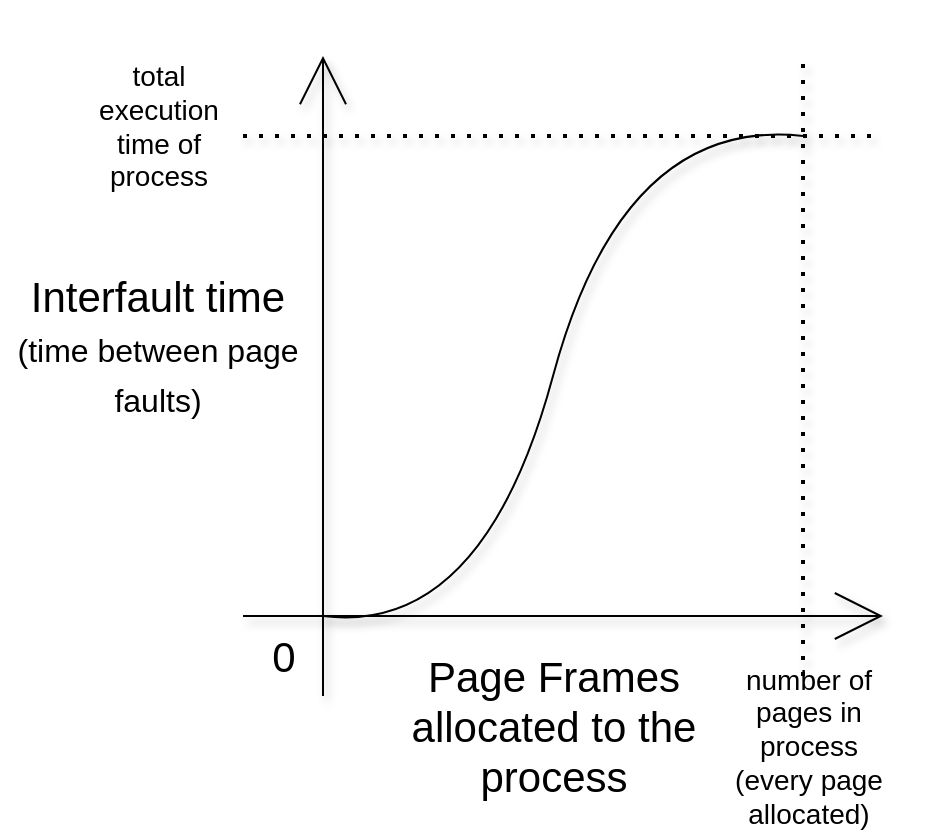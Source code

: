 <mxfile>
    <diagram id="KmJMBNfCgXH9N55C5TKI" name="Page-1">
        <mxGraphModel dx="724" dy="1279" grid="1" gridSize="10" guides="1" tooltips="1" connect="1" arrows="1" fold="1" page="1" pageScale="1" pageWidth="850" pageHeight="1100" math="0" shadow="0">
            <root>
                <mxCell id="0"/>
                <mxCell id="1" parent="0"/>
                <mxCell id="2" value="" style="endArrow=open;html=1;endFill=0;endSize=22;shadow=1;" edge="1" parent="1">
                    <mxGeometry width="50" height="50" relative="1" as="geometry">
                        <mxPoint x="167.5" y="350" as="sourcePoint"/>
                        <mxPoint x="167.5" y="30" as="targetPoint"/>
                    </mxGeometry>
                </mxCell>
                <mxCell id="4" value="" style="endArrow=open;html=1;endFill=0;endSize=22;shadow=1;" edge="1" parent="1">
                    <mxGeometry width="50" height="50" relative="1" as="geometry">
                        <mxPoint x="127.5" y="310" as="sourcePoint"/>
                        <mxPoint x="447.5" y="310" as="targetPoint"/>
                    </mxGeometry>
                </mxCell>
                <mxCell id="5" value="0" style="text;html=1;strokeColor=none;fillColor=none;align=center;verticalAlign=middle;whiteSpace=wrap;rounded=0;fontSize=21;shadow=1;" vertex="1" parent="1">
                    <mxGeometry x="127.5" y="320" width="40" height="20" as="geometry"/>
                </mxCell>
                <mxCell id="6" value="Interfault time&lt;br&gt;&lt;font style=&quot;font-size: 16px&quot;&gt;(time between page faults)&lt;/font&gt;" style="text;html=1;strokeColor=none;fillColor=none;align=center;verticalAlign=middle;whiteSpace=wrap;rounded=0;fontSize=21;shadow=1;" vertex="1" parent="1">
                    <mxGeometry x="10" y="120" width="150" height="110" as="geometry"/>
                </mxCell>
                <mxCell id="7" value="Page Frames allocated to the process" style="text;html=1;strokeColor=none;fillColor=none;align=center;verticalAlign=middle;whiteSpace=wrap;rounded=0;fontSize=21;shadow=1;" vertex="1" parent="1">
                    <mxGeometry x="187.5" y="330" width="190" height="70" as="geometry"/>
                </mxCell>
                <mxCell id="8" value="" style="curved=1;endArrow=none;html=1;fontSize=21;endSize=22;endFill=0;shadow=1;" edge="1" parent="1">
                    <mxGeometry width="50" height="50" relative="1" as="geometry">
                        <mxPoint x="167.5" y="310" as="sourcePoint"/>
                        <mxPoint x="407.5" y="70" as="targetPoint"/>
                        <Array as="points">
                            <mxPoint x="247.5" y="320"/>
                            <mxPoint x="317.5" y="60"/>
                        </Array>
                    </mxGeometry>
                </mxCell>
                <mxCell id="9" value="" style="endArrow=none;dashed=1;html=1;dashPattern=1 3;strokeWidth=2;fontSize=21;endSize=22;shadow=1;" edge="1" parent="1">
                    <mxGeometry width="50" height="50" relative="1" as="geometry">
                        <mxPoint x="127.5" y="70" as="sourcePoint"/>
                        <mxPoint x="447.5" y="70" as="targetPoint"/>
                    </mxGeometry>
                </mxCell>
                <mxCell id="10" value="" style="endArrow=none;dashed=1;html=1;dashPattern=1 3;strokeWidth=2;fontSize=21;endSize=22;shadow=1;" edge="1" parent="1">
                    <mxGeometry width="50" height="50" relative="1" as="geometry">
                        <mxPoint x="407.5" y="340" as="sourcePoint"/>
                        <mxPoint x="407.5" y="30" as="targetPoint"/>
                    </mxGeometry>
                </mxCell>
                <mxCell id="11" value="number of pages in &lt;br style=&quot;font-size: 14px&quot;&gt;process (every page allocated)" style="text;html=1;strokeColor=none;fillColor=none;align=center;verticalAlign=middle;whiteSpace=wrap;rounded=0;fontSize=14;shadow=1;" vertex="1" parent="1">
                    <mxGeometry x="367.5" y="360" width="85" height="30" as="geometry"/>
                </mxCell>
                <mxCell id="12" value="total execution time of process" style="text;html=1;strokeColor=none;fillColor=none;align=center;verticalAlign=middle;whiteSpace=wrap;rounded=0;fontSize=14;shadow=1;" vertex="1" parent="1">
                    <mxGeometry x="42.5" y="50" width="85" height="30" as="geometry"/>
                </mxCell>
            </root>
        </mxGraphModel>
    </diagram>
</mxfile>